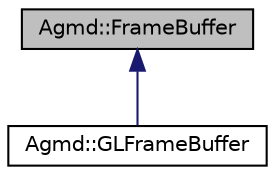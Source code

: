 digraph "Agmd::FrameBuffer"
{
  edge [fontname="Helvetica",fontsize="10",labelfontname="Helvetica",labelfontsize="10"];
  node [fontname="Helvetica",fontsize="10",shape=record];
  Node1 [label="Agmd::FrameBuffer",height=0.2,width=0.4,color="black", fillcolor="grey75", style="filled" fontcolor="black"];
  Node1 -> Node2 [dir="back",color="midnightblue",fontsize="10",style="solid"];
  Node2 [label="Agmd::GLFrameBuffer",height=0.2,width=0.4,color="black", fillcolor="white", style="filled",URL="$class_agmd_1_1_g_l_frame_buffer.html"];
}
